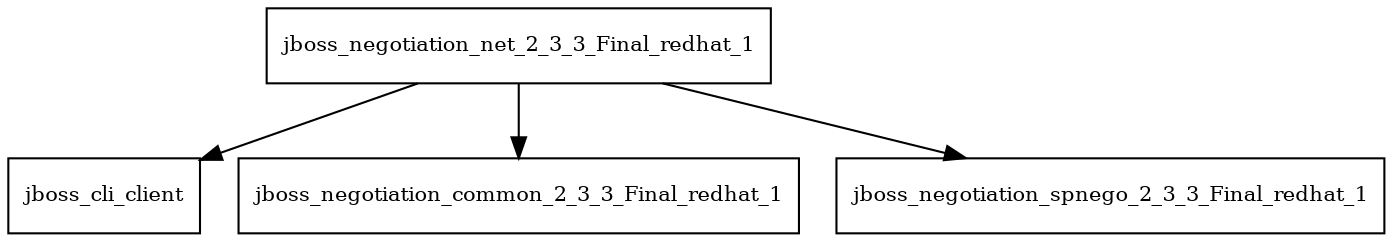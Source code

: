 digraph jboss_negotiation_net_2_3_3_Final_redhat_1_dependencies {
  node [shape = box, fontsize=10.0];
  jboss_negotiation_net_2_3_3_Final_redhat_1 -> jboss_cli_client;
  jboss_negotiation_net_2_3_3_Final_redhat_1 -> jboss_negotiation_common_2_3_3_Final_redhat_1;
  jboss_negotiation_net_2_3_3_Final_redhat_1 -> jboss_negotiation_spnego_2_3_3_Final_redhat_1;
}
